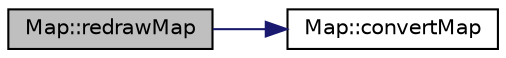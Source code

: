 digraph "Map::redrawMap"
{
 // LATEX_PDF_SIZE
  edge [fontname="Helvetica",fontsize="10",labelfontname="Helvetica",labelfontsize="10"];
  node [fontname="Helvetica",fontsize="10",shape=record];
  rankdir="LR";
  Node1 [label="Map::redrawMap",height=0.2,width=0.4,color="black", fillcolor="grey75", style="filled", fontcolor="black",tooltip=" "];
  Node1 -> Node2 [color="midnightblue",fontsize="10",style="solid",fontname="Helvetica"];
  Node2 [label="Map::convertMap",height=0.2,width=0.4,color="black", fillcolor="white", style="filled",URL="$classMap.html#a1f7ed5381d68b10d5adfca2a7d26516a",tooltip=" "];
}
